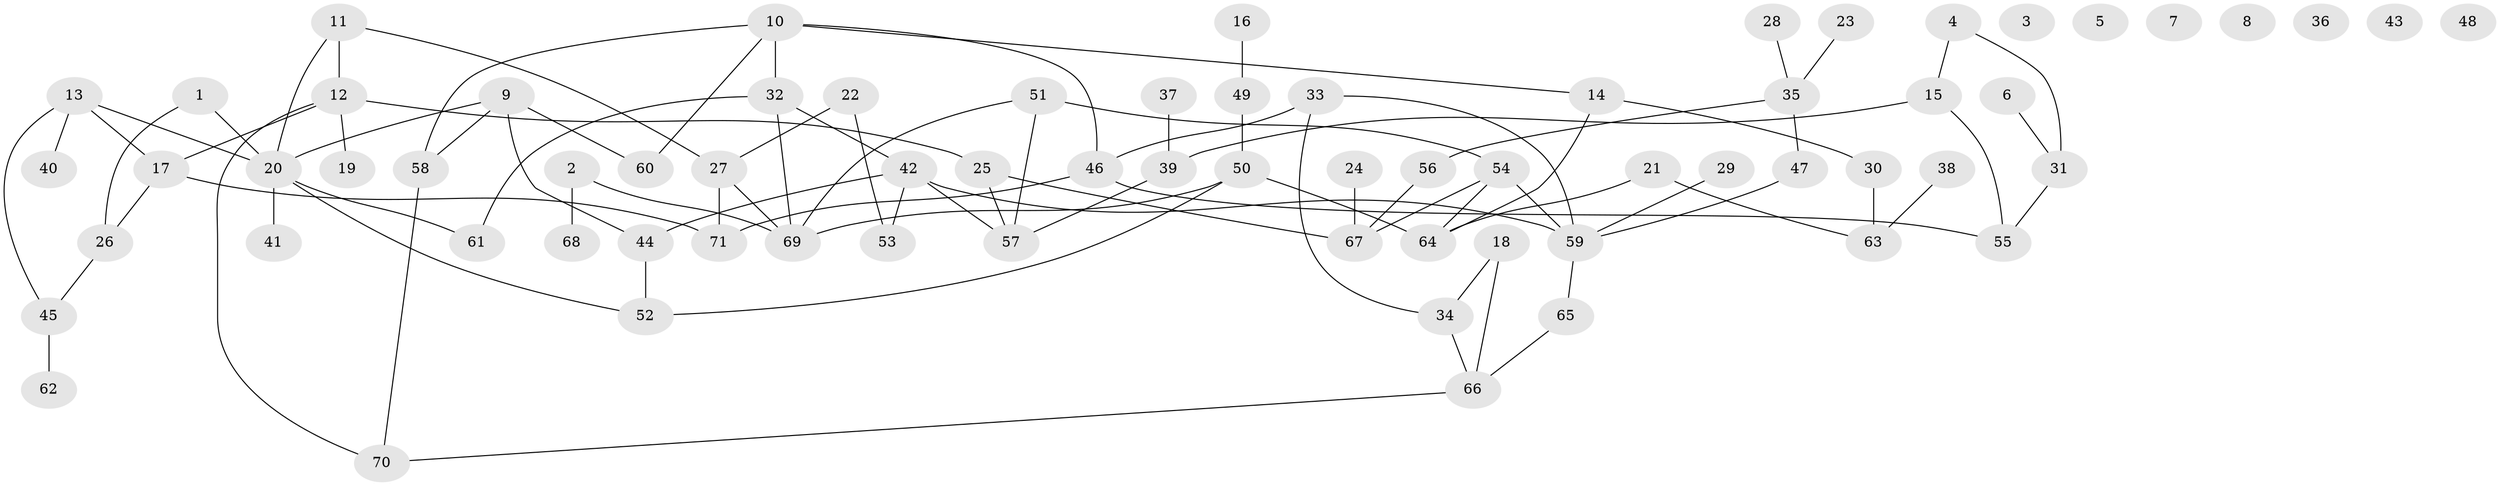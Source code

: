 // coarse degree distribution, {2: 0.3333333333333333, 7: 0.2, 4: 0.13333333333333333, 5: 0.06666666666666667, 1: 0.2, 3: 0.06666666666666667}
// Generated by graph-tools (version 1.1) at 2025/35/03/04/25 23:35:46]
// undirected, 71 vertices, 90 edges
graph export_dot {
  node [color=gray90,style=filled];
  1;
  2;
  3;
  4;
  5;
  6;
  7;
  8;
  9;
  10;
  11;
  12;
  13;
  14;
  15;
  16;
  17;
  18;
  19;
  20;
  21;
  22;
  23;
  24;
  25;
  26;
  27;
  28;
  29;
  30;
  31;
  32;
  33;
  34;
  35;
  36;
  37;
  38;
  39;
  40;
  41;
  42;
  43;
  44;
  45;
  46;
  47;
  48;
  49;
  50;
  51;
  52;
  53;
  54;
  55;
  56;
  57;
  58;
  59;
  60;
  61;
  62;
  63;
  64;
  65;
  66;
  67;
  68;
  69;
  70;
  71;
  1 -- 20;
  1 -- 26;
  2 -- 68;
  2 -- 69;
  4 -- 15;
  4 -- 31;
  6 -- 31;
  9 -- 20;
  9 -- 44;
  9 -- 58;
  9 -- 60;
  10 -- 14;
  10 -- 32;
  10 -- 46;
  10 -- 58;
  10 -- 60;
  11 -- 12;
  11 -- 20;
  11 -- 27;
  12 -- 17;
  12 -- 19;
  12 -- 25;
  12 -- 70;
  13 -- 17;
  13 -- 20;
  13 -- 40;
  13 -- 45;
  14 -- 30;
  14 -- 64;
  15 -- 39;
  15 -- 55;
  16 -- 49;
  17 -- 26;
  17 -- 71;
  18 -- 34;
  18 -- 66;
  20 -- 41;
  20 -- 52;
  20 -- 61;
  21 -- 63;
  21 -- 64;
  22 -- 27;
  22 -- 53;
  23 -- 35;
  24 -- 67;
  25 -- 57;
  25 -- 67;
  26 -- 45;
  27 -- 69;
  27 -- 71;
  28 -- 35;
  29 -- 59;
  30 -- 63;
  31 -- 55;
  32 -- 42;
  32 -- 61;
  32 -- 69;
  33 -- 34;
  33 -- 46;
  33 -- 59;
  34 -- 66;
  35 -- 47;
  35 -- 56;
  37 -- 39;
  38 -- 63;
  39 -- 57;
  42 -- 44;
  42 -- 53;
  42 -- 57;
  42 -- 59;
  44 -- 52;
  45 -- 62;
  46 -- 55;
  46 -- 71;
  47 -- 59;
  49 -- 50;
  50 -- 52;
  50 -- 64;
  50 -- 69;
  51 -- 54;
  51 -- 57;
  51 -- 69;
  54 -- 59;
  54 -- 64;
  54 -- 67;
  56 -- 67;
  58 -- 70;
  59 -- 65;
  65 -- 66;
  66 -- 70;
}

